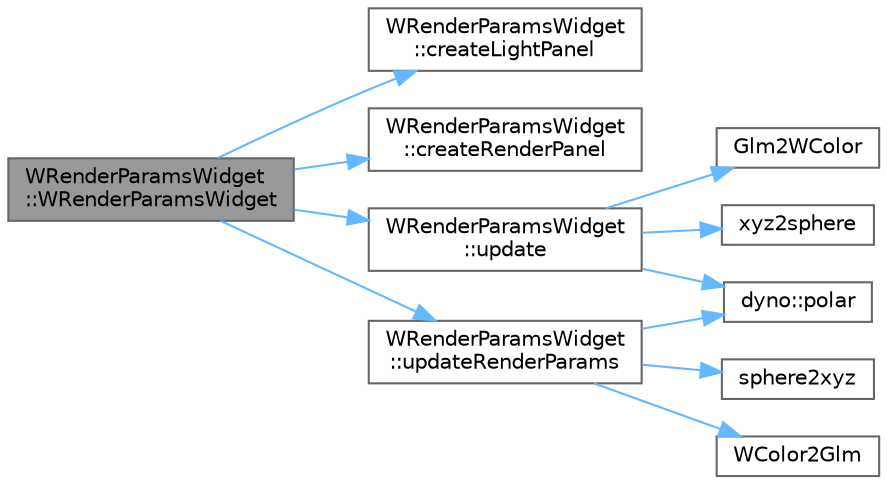 digraph "WRenderParamsWidget::WRenderParamsWidget"
{
 // LATEX_PDF_SIZE
  bgcolor="transparent";
  edge [fontname=Helvetica,fontsize=10,labelfontname=Helvetica,labelfontsize=10];
  node [fontname=Helvetica,fontsize=10,shape=box,height=0.2,width=0.4];
  rankdir="LR";
  Node1 [id="Node000001",label="WRenderParamsWidget\l::WRenderParamsWidget",height=0.2,width=0.4,color="gray40", fillcolor="grey60", style="filled", fontcolor="black",tooltip=" "];
  Node1 -> Node2 [id="edge1_Node000001_Node000002",color="steelblue1",style="solid",tooltip=" "];
  Node2 [id="Node000002",label="WRenderParamsWidget\l::createLightPanel",height=0.2,width=0.4,color="grey40", fillcolor="white", style="filled",URL="$class_w_render_params_widget.html#a1502700cb9560714f42700965cc5ca44",tooltip=" "];
  Node1 -> Node3 [id="edge2_Node000001_Node000003",color="steelblue1",style="solid",tooltip=" "];
  Node3 [id="Node000003",label="WRenderParamsWidget\l::createRenderPanel",height=0.2,width=0.4,color="grey40", fillcolor="white", style="filled",URL="$class_w_render_params_widget.html#ac61e3b4808ad7c904f85a96594efb18c",tooltip=" "];
  Node1 -> Node4 [id="edge3_Node000001_Node000004",color="steelblue1",style="solid",tooltip=" "];
  Node4 [id="Node000004",label="WRenderParamsWidget\l::update",height=0.2,width=0.4,color="grey40", fillcolor="white", style="filled",URL="$class_w_render_params_widget.html#a015ad92e4ba77084bb19de346e7c25dd",tooltip=" "];
  Node4 -> Node5 [id="edge4_Node000004_Node000005",color="steelblue1",style="solid",tooltip=" "];
  Node5 [id="Node000005",label="Glm2WColor",height=0.2,width=0.4,color="grey40", fillcolor="white", style="filled",URL="$_w_render_params_widget_8cpp.html#a42e044af6281dd8456ff8a29ac68e86c",tooltip=" "];
  Node4 -> Node6 [id="edge5_Node000004_Node000006",color="steelblue1",style="solid",tooltip=" "];
  Node6 [id="Node000006",label="dyno::polar",height=0.2,width=0.4,color="grey40", fillcolor="white", style="filled",URL="$namespacedyno.html#ac5d2551b7bf3e82e743324ebf79c203d",tooltip=" "];
  Node4 -> Node7 [id="edge6_Node000004_Node000007",color="steelblue1",style="solid",tooltip=" "];
  Node7 [id="Node000007",label="xyz2sphere",height=0.2,width=0.4,color="grey40", fillcolor="white", style="filled",URL="$_w_render_params_widget_8cpp.html#a72ed7076b30c77359cfc9cdd61c9f98c",tooltip=" "];
  Node1 -> Node8 [id="edge7_Node000001_Node000008",color="steelblue1",style="solid",tooltip=" "];
  Node8 [id="Node000008",label="WRenderParamsWidget\l::updateRenderParams",height=0.2,width=0.4,color="grey40", fillcolor="white", style="filled",URL="$class_w_render_params_widget.html#a3559466567d97a1177bf19ce67692e45",tooltip=" "];
  Node8 -> Node6 [id="edge8_Node000008_Node000006",color="steelblue1",style="solid",tooltip=" "];
  Node8 -> Node9 [id="edge9_Node000008_Node000009",color="steelblue1",style="solid",tooltip=" "];
  Node9 [id="Node000009",label="sphere2xyz",height=0.2,width=0.4,color="grey40", fillcolor="white", style="filled",URL="$_w_render_params_widget_8cpp.html#ae063f0e8342f32775d44444e69e88f6c",tooltip=" "];
  Node8 -> Node10 [id="edge10_Node000008_Node000010",color="steelblue1",style="solid",tooltip=" "];
  Node10 [id="Node000010",label="WColor2Glm",height=0.2,width=0.4,color="grey40", fillcolor="white", style="filled",URL="$_w_render_params_widget_8cpp.html#ad3e33b03a6c87478231cd6456b160f38",tooltip=" "];
}
